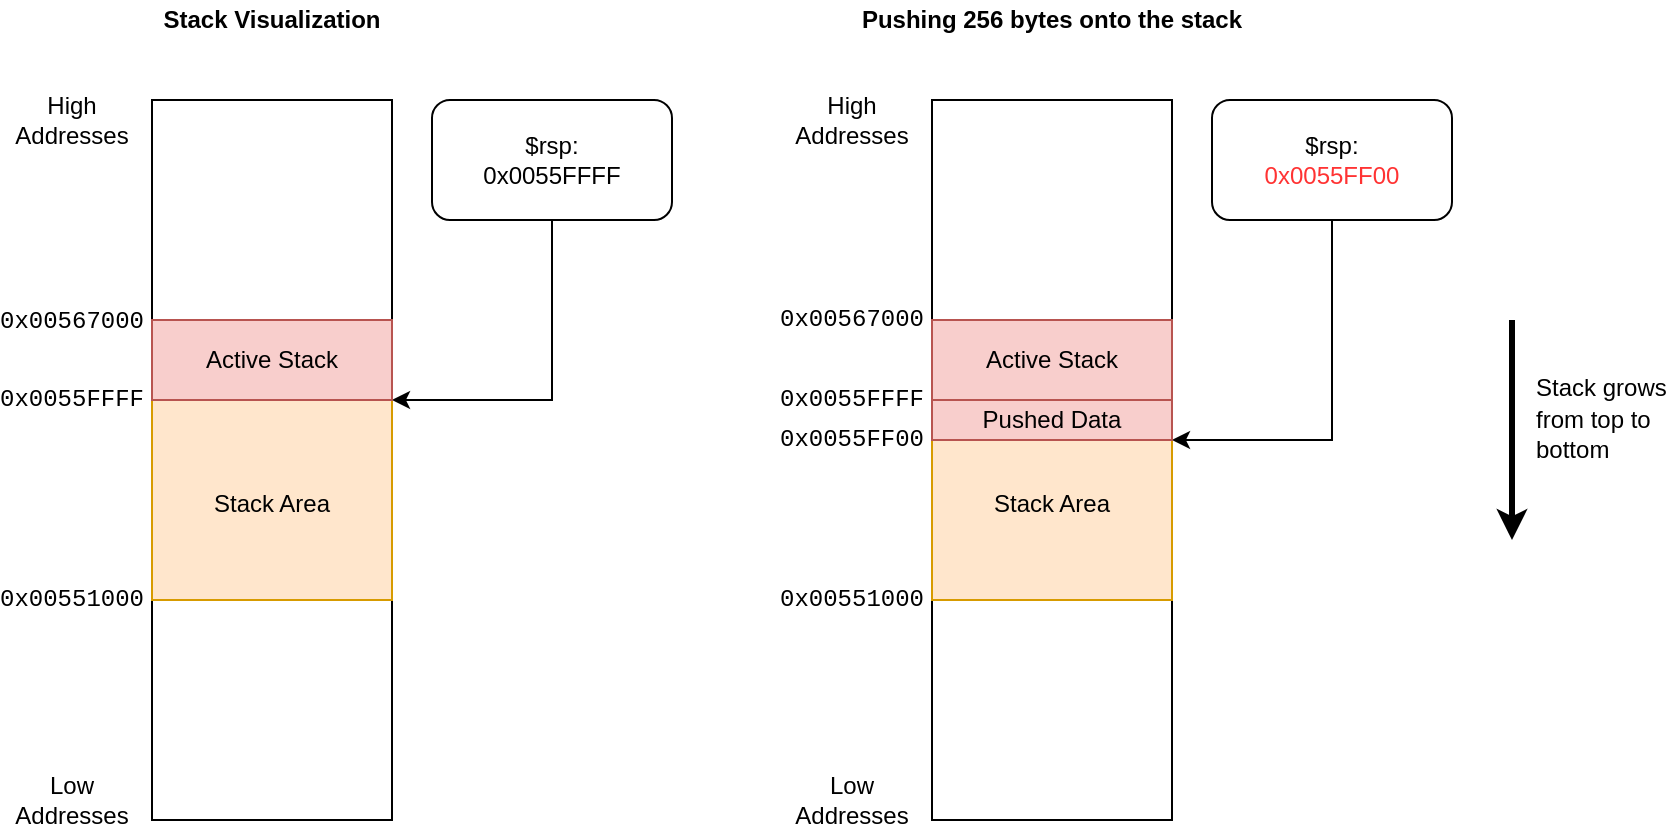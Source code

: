 <mxfile version="13.0.9" type="device"><diagram id="u39lsiUje7vd7Zbmgfw-" name="Page-1"><mxGraphModel dx="2480" dy="1274" grid="1" gridSize="10" guides="1" tooltips="1" connect="1" arrows="1" fold="1" page="1" pageScale="1" pageWidth="1169" pageHeight="827" math="0" shadow="0"><root><mxCell id="0"/><mxCell id="1" parent="0"/><mxCell id="vgIXRr81H-o66R9YWeGC-1" value="" style="rounded=0;whiteSpace=wrap;html=1;" vertex="1" parent="1"><mxGeometry x="120" y="80" width="120" height="360" as="geometry"/></mxCell><mxCell id="vgIXRr81H-o66R9YWeGC-2" value="&lt;div style=&quot;background-color: rgb(255, 255, 255); font-size: 9pt;&quot;&gt;&lt;span style=&quot;&quot;&gt;0x00551000&lt;/span&gt;&lt;/div&gt;" style="text;html=1;strokeColor=none;fillColor=none;align=center;verticalAlign=middle;whiteSpace=wrap;rounded=0;fontFamily=Courier New;fontStyle=0;fontColor=#000000;" vertex="1" parent="1"><mxGeometry x="60" y="320" width="40" height="20" as="geometry"/></mxCell><mxCell id="vgIXRr81H-o66R9YWeGC-3" value="&lt;pre style=&quot;background-color: rgb(255 , 255 , 255)&quot;&gt;&lt;font face=&quot;Courier New&quot;&gt;0x00567000&lt;/font&gt;&lt;font face=&quot;dejavu sans mono&quot;&gt;&lt;span style=&quot;font-size: 9pt&quot;&gt;&lt;br&gt;&lt;/span&gt;&lt;/font&gt;&lt;/pre&gt;" style="text;html=1;strokeColor=none;fillColor=none;align=center;verticalAlign=middle;whiteSpace=wrap;rounded=0;fontColor=#000000;" vertex="1" parent="1"><mxGeometry x="60" y="180" width="40" height="20" as="geometry"/></mxCell><mxCell id="vgIXRr81H-o66R9YWeGC-5" value="&lt;br&gt;&lt;br&gt;&lt;br&gt;Stack Area" style="rounded=0;whiteSpace=wrap;html=1;fillColor=#ffe6cc;strokeColor=#d79b00;" vertex="1" parent="1"><mxGeometry x="120" y="190" width="120" height="140" as="geometry"/></mxCell><mxCell id="vgIXRr81H-o66R9YWeGC-6" value="High Addresses" style="text;html=1;strokeColor=none;fillColor=none;align=center;verticalAlign=middle;whiteSpace=wrap;rounded=0;" vertex="1" parent="1"><mxGeometry x="60" y="80" width="40" height="20" as="geometry"/></mxCell><mxCell id="vgIXRr81H-o66R9YWeGC-7" value="Low Addresses" style="text;html=1;strokeColor=none;fillColor=none;align=center;verticalAlign=middle;whiteSpace=wrap;rounded=0;" vertex="1" parent="1"><mxGeometry x="60" y="420" width="40" height="20" as="geometry"/></mxCell><mxCell id="vgIXRr81H-o66R9YWeGC-14" style="edgeStyle=orthogonalEdgeStyle;rounded=0;orthogonalLoop=1;jettySize=auto;html=1;exitX=0.5;exitY=1;exitDx=0;exitDy=0;entryX=1;entryY=1;entryDx=0;entryDy=0;" edge="1" parent="1" source="vgIXRr81H-o66R9YWeGC-9" target="vgIXRr81H-o66R9YWeGC-11"><mxGeometry relative="1" as="geometry"><Array as="points"><mxPoint x="320" y="230"/></Array></mxGeometry></mxCell><mxCell id="vgIXRr81H-o66R9YWeGC-9" value="$rsp:&lt;br&gt;0x0055FFFF" style="rounded=1;whiteSpace=wrap;html=1;" vertex="1" parent="1"><mxGeometry x="260" y="80" width="120" height="60" as="geometry"/></mxCell><mxCell id="vgIXRr81H-o66R9YWeGC-11" value="Active Stack" style="rounded=0;whiteSpace=wrap;html=1;fillColor=#f8cecc;strokeColor=#b85450;" vertex="1" parent="1"><mxGeometry x="120" y="190" width="120" height="40" as="geometry"/></mxCell><mxCell id="vgIXRr81H-o66R9YWeGC-15" value="Stack Visualization" style="text;html=1;strokeColor=none;fillColor=none;align=center;verticalAlign=middle;whiteSpace=wrap;rounded=0;fontStyle=1" vertex="1" parent="1"><mxGeometry x="90" y="30" width="180" height="20" as="geometry"/></mxCell><mxCell id="vgIXRr81H-o66R9YWeGC-16" value="" style="rounded=0;whiteSpace=wrap;html=1;" vertex="1" parent="1"><mxGeometry x="510" y="80" width="120" height="360" as="geometry"/></mxCell><mxCell id="vgIXRr81H-o66R9YWeGC-17" value="&lt;div style=&quot;background-color: rgb(255, 255, 255); font-size: 9pt;&quot;&gt;&lt;span style=&quot;&quot;&gt;0x00551000&lt;/span&gt;&lt;/div&gt;" style="text;html=1;strokeColor=none;fillColor=none;align=center;verticalAlign=middle;whiteSpace=wrap;rounded=0;fontFamily=Courier New;fontColor=#000000;fontStyle=0" vertex="1" parent="1"><mxGeometry x="450" y="320" width="40" height="20" as="geometry"/></mxCell><mxCell id="vgIXRr81H-o66R9YWeGC-18" value="&lt;meta http-equiv=&quot;content-type&quot; content=&quot;text/html; charset=UTF-8&quot;&gt;&lt;div style=&quot;background-color: rgb(255, 255, 255); font-size: 9pt;&quot;&gt;&lt;span style=&quot;&quot;&gt;0x00567000&lt;/span&gt;&lt;/div&gt;" style="text;html=1;strokeColor=none;fillColor=none;align=center;verticalAlign=middle;whiteSpace=wrap;rounded=0;fontStyle=0;fontColor=#000000;fontFamily=Courier New;" vertex="1" parent="1"><mxGeometry x="450" y="180" width="40" height="20" as="geometry"/></mxCell><mxCell id="vgIXRr81H-o66R9YWeGC-19" value="&lt;br&gt;&lt;br&gt;&lt;br&gt;Stack Area" style="rounded=0;whiteSpace=wrap;html=1;fillColor=#ffe6cc;strokeColor=#d79b00;" vertex="1" parent="1"><mxGeometry x="510" y="190" width="120" height="140" as="geometry"/></mxCell><mxCell id="vgIXRr81H-o66R9YWeGC-20" value="High Addresses" style="text;html=1;strokeColor=none;fillColor=none;align=center;verticalAlign=middle;whiteSpace=wrap;rounded=0;" vertex="1" parent="1"><mxGeometry x="450" y="80" width="40" height="20" as="geometry"/></mxCell><mxCell id="vgIXRr81H-o66R9YWeGC-21" value="Low Addresses" style="text;html=1;strokeColor=none;fillColor=none;align=center;verticalAlign=middle;whiteSpace=wrap;rounded=0;" vertex="1" parent="1"><mxGeometry x="450" y="420" width="40" height="20" as="geometry"/></mxCell><mxCell id="vgIXRr81H-o66R9YWeGC-22" style="edgeStyle=orthogonalEdgeStyle;rounded=0;orthogonalLoop=1;jettySize=auto;html=1;exitX=0.5;exitY=1;exitDx=0;exitDy=0;entryX=1;entryY=1;entryDx=0;entryDy=0;" edge="1" parent="1" source="vgIXRr81H-o66R9YWeGC-23" target="vgIXRr81H-o66R9YWeGC-29"><mxGeometry relative="1" as="geometry"><Array as="points"><mxPoint x="710" y="250"/></Array><mxPoint x="660" y="240" as="targetPoint"/></mxGeometry></mxCell><mxCell id="vgIXRr81H-o66R9YWeGC-23" value="$rsp:&lt;br&gt;&lt;font color=&quot;#ff3333&quot;&gt;0x0055FF00&lt;/font&gt;" style="rounded=1;whiteSpace=wrap;html=1;" vertex="1" parent="1"><mxGeometry x="650" y="80" width="120" height="60" as="geometry"/></mxCell><mxCell id="vgIXRr81H-o66R9YWeGC-24" value="Active Stack" style="rounded=0;whiteSpace=wrap;html=1;fillColor=#f8cecc;strokeColor=#b85450;" vertex="1" parent="1"><mxGeometry x="510" y="190" width="120" height="40" as="geometry"/></mxCell><mxCell id="vgIXRr81H-o66R9YWeGC-25" value="Pushing 256 bytes onto the stack" style="text;html=1;strokeColor=none;fillColor=none;align=center;verticalAlign=middle;whiteSpace=wrap;rounded=0;fontStyle=1" vertex="1" parent="1"><mxGeometry x="460" y="30" width="220" height="20" as="geometry"/></mxCell><mxCell id="vgIXRr81H-o66R9YWeGC-26" value="0x0055FFFF" style="text;html=1;strokeColor=none;fillColor=none;align=center;verticalAlign=middle;whiteSpace=wrap;rounded=0;fontFamily=Courier New;" vertex="1" parent="1"><mxGeometry x="60" y="220" width="40" height="20" as="geometry"/></mxCell><mxCell id="vgIXRr81H-o66R9YWeGC-28" value="0x0055FF00" style="text;html=1;strokeColor=none;fillColor=none;align=center;verticalAlign=middle;whiteSpace=wrap;rounded=0;fontFamily=Courier New;" vertex="1" parent="1"><mxGeometry x="450" y="240" width="40" height="20" as="geometry"/></mxCell><mxCell id="vgIXRr81H-o66R9YWeGC-29" value="&lt;p&gt;&lt;font face=&quot;Helvetica&quot;&gt;Pushed Data&lt;/font&gt;&lt;/p&gt;" style="rounded=0;whiteSpace=wrap;html=1;fontFamily=Courier New;fillColor=#f8cecc;strokeColor=#b85450;" vertex="1" parent="1"><mxGeometry x="510" y="230" width="120" height="20" as="geometry"/></mxCell><mxCell id="vgIXRr81H-o66R9YWeGC-30" value="0x0055FFFF" style="text;html=1;strokeColor=none;fillColor=none;align=center;verticalAlign=middle;whiteSpace=wrap;rounded=0;fontFamily=Courier New;" vertex="1" parent="1"><mxGeometry x="450" y="220" width="40" height="20" as="geometry"/></mxCell><mxCell id="vgIXRr81H-o66R9YWeGC-31" value="" style="endArrow=classic;html=1;fontFamily=Courier New;fontColor=#000000;strokeWidth=3;" edge="1" parent="1"><mxGeometry width="50" height="50" relative="1" as="geometry"><mxPoint x="800" y="190" as="sourcePoint"/><mxPoint x="800" y="300" as="targetPoint"/></mxGeometry></mxCell><mxCell id="vgIXRr81H-o66R9YWeGC-33" value="&lt;font face=&quot;Helvetica&quot;&gt;Stack grows from top to bottom&lt;/font&gt;" style="text;html=1;strokeColor=none;fillColor=none;align=left;verticalAlign=middle;whiteSpace=wrap;rounded=0;fontFamily=Courier New;fontColor=#000000;" vertex="1" parent="1"><mxGeometry x="810" y="230" width="70" height="20" as="geometry"/></mxCell></root></mxGraphModel></diagram></mxfile>